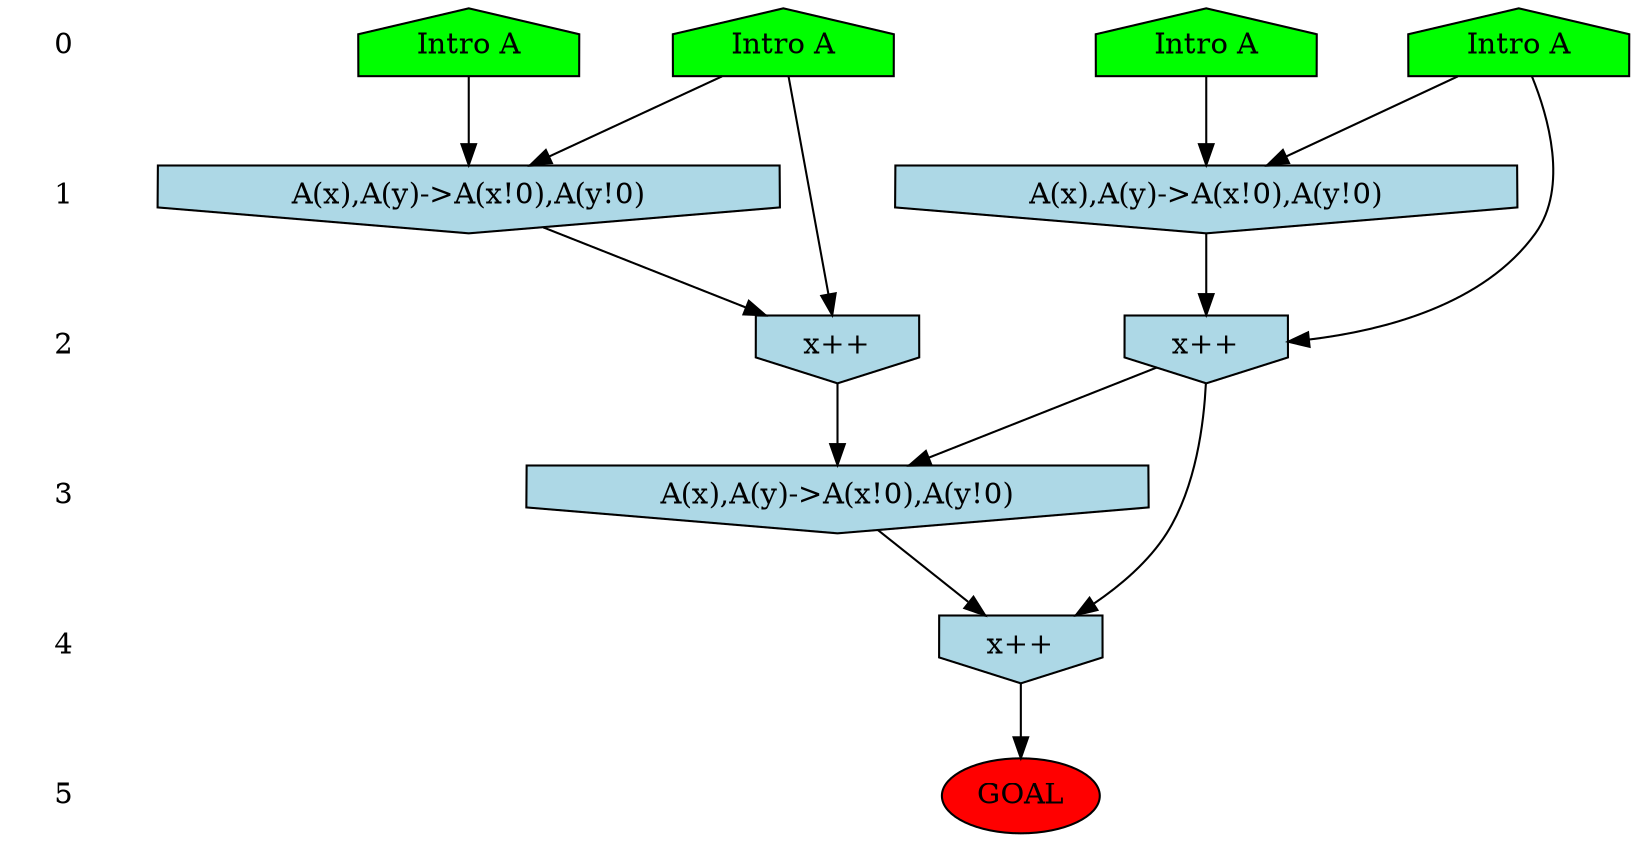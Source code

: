/* Compression of 43 causal flows obtained in average at 2.301045E+00 t.u */
/* Compressed causal flows were: [189;278;296;297;309;338;392;405;406;427;432;485;566;569;578;597;607;658;688;690;695;703;742;787;790;806;823;824;828;861;895;915;927;938;939;953;973;974;983;985;987;999;1004] */
digraph G{
 ranksep=.5 ; 
{ rank = same ; "0" [shape=plaintext] ; node_1 [label ="Intro A", shape=house, style=filled, fillcolor=green] ;
node_2 [label ="Intro A", shape=house, style=filled, fillcolor=green] ;
node_3 [label ="Intro A", shape=house, style=filled, fillcolor=green] ;
node_4 [label ="Intro A", shape=house, style=filled, fillcolor=green] ;
}
{ rank = same ; "1" [shape=plaintext] ; node_5 [label="A(x),A(y)->A(x!0),A(y!0)", shape=invhouse, style=filled, fillcolor = lightblue] ;
node_7 [label="A(x),A(y)->A(x!0),A(y!0)", shape=invhouse, style=filled, fillcolor = lightblue] ;
}
{ rank = same ; "2" [shape=plaintext] ; node_6 [label="x++", shape=invhouse, style=filled, fillcolor = lightblue] ;
node_8 [label="x++", shape=invhouse, style=filled, fillcolor = lightblue] ;
}
{ rank = same ; "3" [shape=plaintext] ; node_9 [label="A(x),A(y)->A(x!0),A(y!0)", shape=invhouse, style=filled, fillcolor = lightblue] ;
}
{ rank = same ; "4" [shape=plaintext] ; node_10 [label="x++", shape=invhouse, style=filled, fillcolor = lightblue] ;
}
{ rank = same ; "5" [shape=plaintext] ; node_11 [label ="GOAL", style=filled, fillcolor=red] ;
}
"0" -> "1" [style="invis"]; 
"1" -> "2" [style="invis"]; 
"2" -> "3" [style="invis"]; 
"3" -> "4" [style="invis"]; 
"4" -> "5" [style="invis"]; 
node_1 -> node_5
node_3 -> node_5
node_3 -> node_6
node_5 -> node_6
node_2 -> node_7
node_4 -> node_7
node_4 -> node_8
node_7 -> node_8
node_6 -> node_9
node_8 -> node_9
node_6 -> node_10
node_9 -> node_10
node_10 -> node_11
}
/*
 Dot generation time: 0.000774
*/